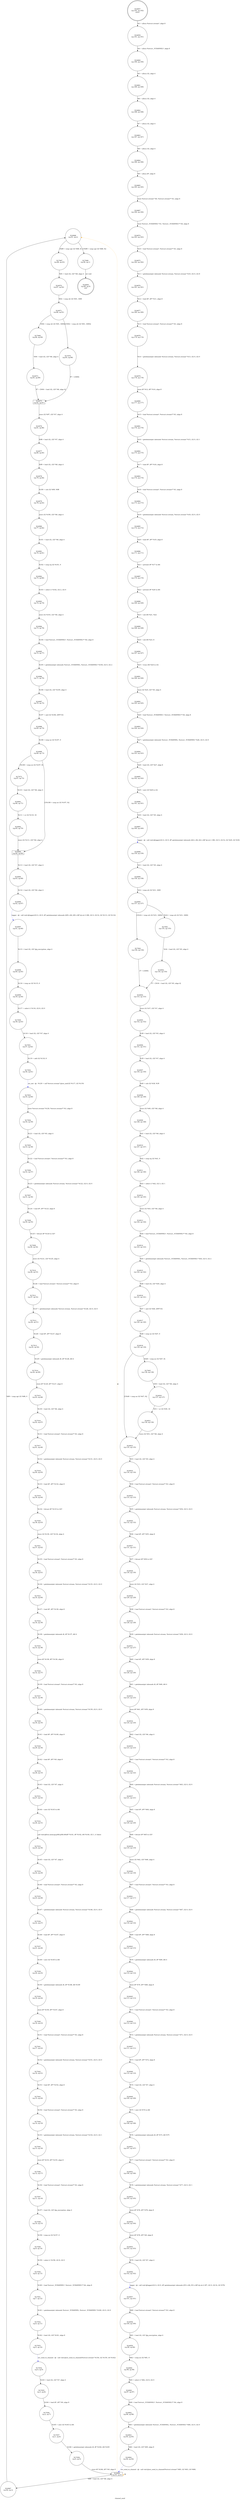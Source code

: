 digraph channel_send {
label="channel_send"
16856 [label="N16856\n(rp:89, ep:0)\nexit", shape="doublecircle"]
16857 [label="N16857\n(rp:192, ep:192)\nentry", shape="doublecircle"]
16857 -> 16859 [label="%3 = alloca %struct.stream*, align 8"]
16859 [label="N16859\n(rp:191, ep:191)", shape="circle"]
16859 -> 16860 [label="%4 = alloca %struct._VCHANNEL*, align 8"]
16860 [label="N16860\n(rp:190, ep:190)", shape="circle"]
16860 -> 16861 [label="%5 = alloca i32, align 4"]
16861 [label="N16861\n(rp:189, ep:189)", shape="circle"]
16861 -> 16862 [label="%6 = alloca i32, align 4"]
16862 [label="N16862\n(rp:188, ep:188)", shape="circle"]
16862 -> 16863 [label="%7 = alloca i32, align 4"]
16863 [label="N16863\n(rp:187, ep:187)", shape="circle"]
16863 -> 16864 [label="%8 = alloca i32, align 4"]
16864 [label="N16864\n(rp:186, ep:186)", shape="circle"]
16864 -> 16865 [label="%9 = alloca i8*, align 8"]
16865 [label="N16865\n(rp:185, ep:185)", shape="circle"]
16865 -> 16867 [label="store %struct.stream* %0, %struct.stream** %3, align 8"]
16867 [label="N16867\n(rp:184, ep:184)", shape="circle"]
16867 -> 16874 [label="store %struct._VCHANNEL* %1, %struct._VCHANNEL** %4, align 8"]
16874 [label="N16874\n(rp:183, ep:183)", shape="circle"]
16874 -> 16875 [label="%10 = load %struct.stream*, %struct.stream** %3, align 8"]
16875 [label="N16875\n(rp:182, ep:182)", shape="circle"]
16875 -> 16876 [label="%11 = getelementptr inbounds %struct.stream, %struct.stream* %10, i32 0, i32 8"]
16876 [label="N16876\n(rp:181, ep:181)", shape="circle"]
16876 -> 16877 [label="%12 = load i8*, i8** %11, align 8"]
16877 [label="N16877\n(rp:180, ep:180)", shape="circle"]
16877 -> 16878 [label="%13 = load %struct.stream*, %struct.stream** %3, align 8"]
16878 [label="N16878\n(rp:179, ep:179)", shape="circle"]
16878 -> 16879 [label="%14 = getelementptr inbounds %struct.stream, %struct.stream* %13, i32 0, i32 0"]
16879 [label="N16879\n(rp:178, ep:178)", shape="circle"]
16879 -> 16880 [label="store i8* %12, i8** %14, align 8"]
16880 [label="N16880\n(rp:177, ep:177)", shape="circle"]
16880 -> 16881 [label="%15 = load %struct.stream*, %struct.stream** %3, align 8"]
16881 [label="N16881\n(rp:176, ep:176)", shape="circle"]
16881 -> 16882 [label="%16 = getelementptr inbounds %struct.stream, %struct.stream* %15, i32 0, i32 1"]
16882 [label="N16882\n(rp:175, ep:175)", shape="circle"]
16882 -> 16883 [label="%17 = load i8*, i8** %16, align 8"]
16883 [label="N16883\n(rp:174, ep:174)", shape="circle"]
16883 -> 16884 [label="%18 = load %struct.stream*, %struct.stream** %3, align 8"]
16884 [label="N16884\n(rp:173, ep:173)", shape="circle"]
16884 -> 16885 [label="%19 = getelementptr inbounds %struct.stream, %struct.stream* %18, i32 0, i32 0"]
16885 [label="N16885\n(rp:172, ep:172)", shape="circle"]
16885 -> 16886 [label="%20 = load i8*, i8** %19, align 8"]
16886 [label="N16886\n(rp:171, ep:171)", shape="circle"]
16886 -> 16887 [label="%21 = ptrtoint i8* %17 to i64"]
16887 [label="N16887\n(rp:170, ep:170)", shape="circle"]
16887 -> 16888 [label="%22 = ptrtoint i8* %20 to i64"]
16888 [label="N16888\n(rp:169, ep:169)", shape="circle"]
16888 -> 16889 [label="%23 = sub i64 %21, %22"]
16889 [label="N16889\n(rp:168, ep:168)", shape="circle"]
16889 -> 16890 [label="%24 = sub i64 %23, 8"]
16890 [label="N16890\n(rp:167, ep:167)", shape="circle"]
16890 -> 16891 [label="%25 = trunc i64 %24 to i32"]
16891 [label="N16891\n(rp:166, ep:166)", shape="circle"]
16891 -> 16892 [label="store i32 %25, i32* %5, align 4"]
16892 [label="N16892\n(rp:165, ep:165)", shape="circle"]
16892 -> 16893 [label="%26 = load %struct._VCHANNEL*, %struct._VCHANNEL** %4, align 8"]
16893 [label="N16893\n(rp:164, ep:164)", shape="circle"]
16893 -> 16894 [label="%27 = getelementptr inbounds %struct._VCHANNEL, %struct._VCHANNEL* %26, i32 0, i32 0"]
16894 [label="N16894\n(rp:163, ep:163)", shape="circle"]
16894 -> 16895 [label="%28 = load i16, i16* %27, align 8"]
16895 [label="N16895\n(rp:162, ep:162)", shape="circle"]
16895 -> 16896 [label="%29 = zext i16 %28 to i32"]
16896 [label="N16896\n(rp:161, ep:161)", shape="circle"]
16896 -> 16897 [label="%30 = load i32, i32* %5, align 4"]
16897 [label="N16897\n(rp:160, ep:160)", shape="circle"]
16897 -> 16898 [label="logger --@-- call void @logger(i32 4, i32 0, i8* getelementptr inbounds ([42 x i8], [42 x i8]* @.str.1.186, i32 0, i32 0), i32 %29, i32 %30)", style="dashed", color="blue"]
16898 [label="N16898\n(rp:159, ep:159)", shape="circle"]
16898 -> 16899 [label="%31 = load i32, i32* %5, align 4"]
16899 [label="N16899\n(rp:158, ep:158)", shape="circle"]
16899 -> 16900 [label="%32 = icmp ult i32 %31, 1600"]
16900 [label="N16900\n(rp:157, ep:157)", shape="circle"]
16900 -> 17061 [label="[%32 = icmp ult i32 %31, 1600]"]
16900 -> 17062 [label="[!(%32 = icmp ult i32 %31, 1600)]"]
16902 [label="N16902\n(rp:154, ep:154)", shape="circle"]
16902 -> 16904 [label="37 = [%34 = load i32, i32* %5, align 4]"]
16904 [label="N16904\n(rp:153, ep:153)", shape="circle"]
16904 -> 16905 [label="store i32 %37, i32* %7, align 4"]
16905 [label="N16905\n(rp:152, ep:152)", shape="circle"]
16905 -> 16906 [label="%38 = load i32, i32* %5, align 4"]
16906 [label="N16906\n(rp:151, ep:151)", shape="circle"]
16906 -> 16907 [label="%39 = load i32, i32* %7, align 4"]
16907 [label="N16907\n(rp:150, ep:150)", shape="circle"]
16907 -> 16908 [label="%40 = sub i32 %38, %39"]
16908 [label="N16908\n(rp:149, ep:149)", shape="circle"]
16908 -> 16909 [label="store i32 %40, i32* %8, align 4"]
16909 [label="N16909\n(rp:148, ep:148)", shape="circle"]
16909 -> 16910 [label="%41 = load i32, i32* %8, align 4"]
16910 [label="N16910\n(rp:147, ep:147)", shape="circle"]
16910 -> 16911 [label="%42 = icmp eq i32 %41, 0"]
16911 [label="N16911\n(rp:146, ep:146)", shape="circle"]
16911 -> 16912 [label="%43 = select i1 %42, i32 3, i32 1"]
16912 [label="N16912\n(rp:145, ep:145)", shape="circle"]
16912 -> 16913 [label="store i32 %43, i32* %6, align 4"]
16913 [label="N16913\n(rp:144, ep:144)", shape="circle"]
16913 -> 16914 [label="%44 = load %struct._VCHANNEL*, %struct._VCHANNEL** %4, align 8"]
16914 [label="N16914\n(rp:143, ep:143)", shape="circle"]
16914 -> 16915 [label="%45 = getelementptr inbounds %struct._VCHANNEL, %struct._VCHANNEL* %44, i32 0, i32 2"]
16915 [label="N16915\n(rp:142, ep:142)", shape="circle"]
16915 -> 16916 [label="%46 = load i32, i32* %45, align 4"]
16916 [label="N16916\n(rp:141, ep:141)", shape="circle"]
16916 -> 16917 [label="%47 = and i32 %46, 2097152"]
16917 [label="N16917\n(rp:140, ep:140)", shape="circle"]
16917 -> 16918 [label="%48 = icmp ne i32 %47, 0"]
16918 [label="N16918\n(rp:139, ep:139)", shape="circle"]
16918 -> 17065 [label="[%48 = icmp ne i32 %47, 0]"]
16918 -> 16923 [label="[!(%48 = icmp ne i32 %47, 0)]"]
16920 [label="N16920\n(rp:137, ep:137)", shape="circle"]
16920 -> 16921 [label="%51 = or i32 %50, 16"]
16921 [label="N16921\n(rp:136, ep:136)", shape="circle"]
16921 -> 16923 [label="store i32 %51, i32* %6, align 4"]
16923 [label="N16923\n(rp:135, ep:135)", shape="circle"]
16923 -> 16924 [label="%53 = load i32, i32* %5, align 4"]
16924 [label="N16924\n(rp:134, ep:134)", shape="circle"]
16924 -> 16925 [label="%54 = load %struct.stream*, %struct.stream** %3, align 8"]
16925 [label="N16925\n(rp:133, ep:133)", shape="circle"]
16925 -> 16926 [label="%55 = getelementptr inbounds %struct.stream, %struct.stream* %54, i32 0, i32 0"]
16926 [label="N16926\n(rp:132, ep:132)", shape="circle"]
16926 -> 16927 [label="%56 = load i8*, i8** %55, align 8"]
16927 [label="N16927\n(rp:131, ep:131)", shape="circle"]
16927 -> 16928 [label="%57 = bitcast i8* %56 to i32*"]
16928 [label="N16928\n(rp:130, ep:130)", shape="circle"]
16928 -> 16929 [label="store i32 %53, i32* %57, align 4"]
16929 [label="N16929\n(rp:129, ep:129)", shape="circle"]
16929 -> 16930 [label="%58 = load %struct.stream*, %struct.stream** %3, align 8"]
16930 [label="N16930\n(rp:128, ep:128)", shape="circle"]
16930 -> 16931 [label="%59 = getelementptr inbounds %struct.stream, %struct.stream* %58, i32 0, i32 0"]
16931 [label="N16931\n(rp:127, ep:127)", shape="circle"]
16931 -> 16932 [label="%60 = load i8*, i8** %59, align 8"]
16932 [label="N16932\n(rp:126, ep:126)", shape="circle"]
16932 -> 16933 [label="%61 = getelementptr inbounds i8, i8* %60, i64 4"]
16933 [label="N16933\n(rp:125, ep:125)", shape="circle"]
16933 -> 16934 [label="store i8* %61, i8** %59, align 8"]
16934 [label="N16934\n(rp:124, ep:124)", shape="circle"]
16934 -> 16935 [label="%62 = load i32, i32* %6, align 4"]
16935 [label="N16935\n(rp:123, ep:123)", shape="circle"]
16935 -> 16936 [label="%63 = load %struct.stream*, %struct.stream** %3, align 8"]
16936 [label="N16936\n(rp:122, ep:122)", shape="circle"]
16936 -> 16937 [label="%64 = getelementptr inbounds %struct.stream, %struct.stream* %63, i32 0, i32 0"]
16937 [label="N16937\n(rp:121, ep:121)", shape="circle"]
16937 -> 16938 [label="%65 = load i8*, i8** %64, align 8"]
16938 [label="N16938\n(rp:120, ep:120)", shape="circle"]
16938 -> 16939 [label="%66 = bitcast i8* %65 to i32*"]
16939 [label="N16939\n(rp:119, ep:119)", shape="circle"]
16939 -> 16940 [label="store i32 %62, i32* %66, align 4"]
16940 [label="N16940\n(rp:118, ep:118)", shape="circle"]
16940 -> 16941 [label="%67 = load %struct.stream*, %struct.stream** %3, align 8"]
16941 [label="N16941\n(rp:117, ep:117)", shape="circle"]
16941 -> 16942 [label="%68 = getelementptr inbounds %struct.stream, %struct.stream* %67, i32 0, i32 0"]
16942 [label="N16942\n(rp:116, ep:116)", shape="circle"]
16942 -> 16943 [label="%69 = load i8*, i8** %68, align 8"]
16943 [label="N16943\n(rp:115, ep:115)", shape="circle"]
16943 -> 16944 [label="%70 = getelementptr inbounds i8, i8* %69, i64 4"]
16944 [label="N16944\n(rp:114, ep:114)", shape="circle"]
16944 -> 16945 [label="store i8* %70, i8** %68, align 8"]
16945 [label="N16945\n(rp:113, ep:113)", shape="circle"]
16945 -> 16946 [label="%71 = load %struct.stream*, %struct.stream** %3, align 8"]
16946 [label="N16946\n(rp:112, ep:112)", shape="circle"]
16946 -> 16947 [label="%72 = getelementptr inbounds %struct.stream, %struct.stream* %71, i32 0, i32 0"]
16947 [label="N16947\n(rp:111, ep:111)", shape="circle"]
16947 -> 16948 [label="%73 = load i8*, i8** %72, align 8"]
16948 [label="N16948\n(rp:110, ep:110)", shape="circle"]
16948 -> 16949 [label="%74 = load i32, i32* %7, align 4"]
16949 [label="N16949\n(rp:109, ep:109)", shape="circle"]
16949 -> 16950 [label="%75 = zext i32 %74 to i64"]
16950 [label="N16950\n(rp:108, ep:108)", shape="circle"]
16950 -> 16951 [label="%76 = getelementptr inbounds i8, i8* %73, i64 %75"]
16951 [label="N16951\n(rp:107, ep:107)", shape="circle"]
16951 -> 16952 [label="%77 = load %struct.stream*, %struct.stream** %3, align 8"]
16952 [label="N16952\n(rp:106, ep:106)", shape="circle"]
16952 -> 16953 [label="%78 = getelementptr inbounds %struct.stream, %struct.stream* %77, i32 0, i32 1"]
16953 [label="N16953\n(rp:105, ep:105)", shape="circle"]
16953 -> 16954 [label="store i8* %76, i8** %78, align 8"]
16954 [label="N16954\n(rp:104, ep:104)", shape="circle"]
16954 -> 16955 [label="store i8* %76, i8** %9, align 8"]
16955 [label="N16955\n(rp:103, ep:103)", shape="circle"]
16955 -> 16956 [label="%79 = load i32, i32* %7, align 4"]
16956 [label="N16956\n(rp:102, ep:102)", shape="circle"]
16956 -> 16957 [label="logger --@-- call void @logger(i32 4, i32 0, i8* getelementptr inbounds ([53 x i8], [53 x i8]* @.str.2.187, i32 0, i32 0), i32 %79)", style="dashed", color="blue"]
16957 [label="N16957\n(rp:101, ep:101)", shape="circle"]
16957 -> 16958 [label="%80 = load %struct.stream*, %struct.stream** %3, align 8"]
16958 [label="N16958\n(rp:100, ep:100)", shape="circle"]
16958 -> 16959 [label="%81 = load i32, i32* @g_encryption, align 4"]
16959 [label="N16959\n(rp:99, ep:99)", shape="circle"]
16959 -> 16960 [label="%82 = icmp ne i32 %81, 0"]
16960 [label="N16960\n(rp:98, ep:98)", shape="circle"]
16960 -> 16961 [label="%83 = select i1 %82, i32 8, i32 0"]
16961 [label="N16961\n(rp:97, ep:97)", shape="circle"]
16961 -> 16962 [label="%84 = load %struct._VCHANNEL*, %struct._VCHANNEL** %4, align 8"]
16962 [label="N16962\n(rp:96, ep:96)", shape="circle"]
16962 -> 16963 [label="%85 = getelementptr inbounds %struct._VCHANNEL, %struct._VCHANNEL* %84, i32 0, i32 0"]
16963 [label="N16963\n(rp:95, ep:95)", shape="circle"]
16963 -> 16964 [label="%86 = load i16, i16* %85, align 8"]
16964 [label="N16964\n(rp:94, ep:94)", shape="circle"]
16964 -> 16966 [label="sec_send_to_channel --@-- call void @sec_send_to_channel(%struct.stream* %80, i32 %83, i16 %86)", style="dashed", color="blue"]
16966 [label="N16966\n(rp:93, ep:4)", shape="box"]
16966 -> 16967 [label="%88 = load i32, i32* %8, align 4"]
16966 -> 16966 [label="@", style="dashed", color="orange"]
16966 -> 16968 [label="@", style="dashed", color="orange"]
16967 [label="N16967\n(rp:92, ep:3)", shape="circle"]
16967 -> 16968 [label="%89 = icmp ugt i32 %88, 0"]
16968 [label="N16968\n(rp:91, ep:2)", shape="circle"]
16968 -> 17067 [label="[%89 = icmp ugt i32 %88, 0]"]
16968 -> 17068 [label="[!(%89 = icmp ugt i32 %88, 0)]"]
16970 [label="N16970\n(rp:87, ep:92)", shape="circle"]
16970 -> 16971 [label="%92 = icmp ult i32 %91, 1600"]
16971 [label="N16971\n(rp:86, ep:91)", shape="circle"]
16971 -> 17069 [label="[%92 = icmp ult i32 %91, 1600]"]
16971 -> 17070 [label="[!(%92 = icmp ult i32 %91, 1600)]"]
16973 [label="N16973\n(rp:83, ep:89)", shape="circle"]
16973 -> 16975 [label="97 = [%94 = load i32, i32* %8, align 4]"]
16975 [label="N16975\n(rp:82, ep:87)", shape="box"]
16975 -> 16976 [label="store i32 %97, i32* %7, align 4"]
16976 [label="N16976\n(rp:81, ep:86)", shape="circle"]
16976 -> 16977 [label="%98 = load i32, i32* %7, align 4"]
16977 [label="N16977\n(rp:80, ep:85)", shape="circle"]
16977 -> 16978 [label="%99 = load i32, i32* %8, align 4"]
16978 [label="N16978\n(rp:79, ep:84)", shape="circle"]
16978 -> 16979 [label="%100 = sub i32 %99, %98"]
16979 [label="N16979\n(rp:78, ep:83)", shape="circle"]
16979 -> 16980 [label="store i32 %100, i32* %8, align 4"]
16980 [label="N16980\n(rp:77, ep:82)", shape="circle"]
16980 -> 16981 [label="%101 = load i32, i32* %8, align 4"]
16981 [label="N16981\n(rp:76, ep:81)", shape="circle"]
16981 -> 16982 [label="%102 = icmp eq i32 %101, 0"]
16982 [label="N16982\n(rp:75, ep:80)", shape="circle"]
16982 -> 16983 [label="%103 = select i1 %102, i32 2, i32 0"]
16983 [label="N16983\n(rp:74, ep:79)", shape="circle"]
16983 -> 16984 [label="store i32 %103, i32* %6, align 4"]
16984 [label="N16984\n(rp:73, ep:78)", shape="circle"]
16984 -> 16985 [label="%104 = load %struct._VCHANNEL*, %struct._VCHANNEL** %4, align 8"]
16985 [label="N16985\n(rp:72, ep:77)", shape="circle"]
16985 -> 16986 [label="%105 = getelementptr inbounds %struct._VCHANNEL, %struct._VCHANNEL* %104, i32 0, i32 2"]
16986 [label="N16986\n(rp:71, ep:76)", shape="circle"]
16986 -> 16987 [label="%106 = load i32, i32* %105, align 4"]
16987 [label="N16987\n(rp:70, ep:75)", shape="circle"]
16987 -> 16988 [label="%107 = and i32 %106, 2097152"]
16988 [label="N16988\n(rp:69, ep:74)", shape="circle"]
16988 -> 16989 [label="%108 = icmp ne i32 %107, 0"]
16989 [label="N16989\n(rp:68, ep:73)", shape="circle"]
16989 -> 17073 [label="[%108 = icmp ne i32 %107, 0]"]
16989 -> 16994 [label="[!(%108 = icmp ne i32 %107, 0)]"]
16991 [label="N16991\n(rp:66, ep:71)", shape="circle"]
16991 -> 16992 [label="%111 = or i32 %110, 16"]
16992 [label="N16992\n(rp:65, ep:70)", shape="circle"]
16992 -> 16994 [label="store i32 %111, i32* %6, align 4"]
16994 [label="N16994\n(rp:64, ep:69)", shape="box"]
16994 -> 16995 [label="%113 = load i32, i32* %7, align 4"]
16995 [label="N16995\n(rp:63, ep:68)", shape="circle"]
16995 -> 16996 [label="%114 = load i32, i32* %6, align 4"]
16996 [label="N16996\n(rp:62, ep:67)", shape="circle"]
16996 -> 16997 [label="logger --@-- call void @logger(i32 4, i32 0, i8* getelementptr inbounds ([49 x i8], [49 x i8]* @.str.3.188, i32 0, i32 0), i32 %113, i32 %114)", style="dashed", color="blue"]
16997 [label="N16997\n(rp:61, ep:66)", shape="circle"]
16997 -> 16998 [label="%115 = load i32, i32* @g_encryption, align 4"]
16998 [label="N16998\n(rp:60, ep:65)", shape="circle"]
16998 -> 16999 [label="%116 = icmp ne i32 %115, 0"]
16999 [label="N16999\n(rp:59, ep:64)", shape="circle"]
16999 -> 17000 [label="%117 = select i1 %116, i32 8, i32 0"]
17000 [label="N17000\n(rp:58, ep:63)", shape="circle"]
17000 -> 17001 [label="%118 = load i32, i32* %7, align 4"]
17001 [label="N17001\n(rp:57, ep:62)", shape="circle"]
17001 -> 17002 [label="%119 = add i32 %118, 8"]
17002 [label="N17002\n(rp:56, ep:61)", shape="circle"]
17002 -> 17003 [label="sec_init --@-- %120 = call %struct.stream* @sec_init(i32 %117, i32 %119)", style="dashed", color="blue"]
17003 [label="N17003\n(rp:55, ep:60)", shape="circle"]
17003 -> 17004 [label="store %struct.stream* %120, %struct.stream** %3, align 8"]
17004 [label="N17004\n(rp:54, ep:59)", shape="circle"]
17004 -> 17005 [label="%121 = load i32, i32* %5, align 4"]
17005 [label="N17005\n(rp:53, ep:58)", shape="circle"]
17005 -> 17006 [label="%122 = load %struct.stream*, %struct.stream** %3, align 8"]
17006 [label="N17006\n(rp:52, ep:57)", shape="circle"]
17006 -> 17007 [label="%123 = getelementptr inbounds %struct.stream, %struct.stream* %122, i32 0, i32 0"]
17007 [label="N17007\n(rp:51, ep:56)", shape="circle"]
17007 -> 17008 [label="%124 = load i8*, i8** %123, align 8"]
17008 [label="N17008\n(rp:50, ep:55)", shape="circle"]
17008 -> 17009 [label="%125 = bitcast i8* %124 to i32*"]
17009 [label="N17009\n(rp:49, ep:54)", shape="circle"]
17009 -> 17010 [label="store i32 %121, i32* %125, align 4"]
17010 [label="N17010\n(rp:48, ep:53)", shape="circle"]
17010 -> 17011 [label="%126 = load %struct.stream*, %struct.stream** %3, align 8"]
17011 [label="N17011\n(rp:47, ep:52)", shape="circle"]
17011 -> 17012 [label="%127 = getelementptr inbounds %struct.stream, %struct.stream* %126, i32 0, i32 0"]
17012 [label="N17012\n(rp:46, ep:51)", shape="circle"]
17012 -> 17013 [label="%128 = load i8*, i8** %127, align 8"]
17013 [label="N17013\n(rp:45, ep:50)", shape="circle"]
17013 -> 17014 [label="%129 = getelementptr inbounds i8, i8* %128, i64 4"]
17014 [label="N17014\n(rp:44, ep:49)", shape="circle"]
17014 -> 17015 [label="store i8* %129, i8** %127, align 8"]
17015 [label="N17015\n(rp:43, ep:48)", shape="circle"]
17015 -> 17016 [label="%130 = load i32, i32* %6, align 4"]
17016 [label="N17016\n(rp:42, ep:47)", shape="circle"]
17016 -> 17017 [label="%131 = load %struct.stream*, %struct.stream** %3, align 8"]
17017 [label="N17017\n(rp:41, ep:46)", shape="circle"]
17017 -> 17018 [label="%132 = getelementptr inbounds %struct.stream, %struct.stream* %131, i32 0, i32 0"]
17018 [label="N17018\n(rp:40, ep:45)", shape="circle"]
17018 -> 17019 [label="%133 = load i8*, i8** %132, align 8"]
17019 [label="N17019\n(rp:39, ep:44)", shape="circle"]
17019 -> 17020 [label="%134 = bitcast i8* %133 to i32*"]
17020 [label="N17020\n(rp:38, ep:43)", shape="circle"]
17020 -> 17021 [label="store i32 %130, i32* %134, align 4"]
17021 [label="N17021\n(rp:37, ep:42)", shape="circle"]
17021 -> 17022 [label="%135 = load %struct.stream*, %struct.stream** %3, align 8"]
17022 [label="N17022\n(rp:36, ep:41)", shape="circle"]
17022 -> 17023 [label="%136 = getelementptr inbounds %struct.stream, %struct.stream* %135, i32 0, i32 0"]
17023 [label="N17023\n(rp:35, ep:40)", shape="circle"]
17023 -> 17024 [label="%137 = load i8*, i8** %136, align 8"]
17024 [label="N17024\n(rp:34, ep:39)", shape="circle"]
17024 -> 17025 [label="%138 = getelementptr inbounds i8, i8* %137, i64 4"]
17025 [label="N17025\n(rp:33, ep:38)", shape="circle"]
17025 -> 17026 [label="store i8* %138, i8** %136, align 8"]
17026 [label="N17026\n(rp:32, ep:37)", shape="circle"]
17026 -> 17027 [label="%139 = load %struct.stream*, %struct.stream** %3, align 8"]
17027 [label="N17027\n(rp:31, ep:36)", shape="circle"]
17027 -> 17028 [label="%140 = getelementptr inbounds %struct.stream, %struct.stream* %139, i32 0, i32 0"]
17028 [label="N17028\n(rp:30, ep:35)", shape="circle"]
17028 -> 17029 [label="%141 = load i8*, i8** %140, align 8"]
17029 [label="N17029\n(rp:29, ep:34)", shape="circle"]
17029 -> 17030 [label="%142 = load i8*, i8** %9, align 8"]
17030 [label="N17030\n(rp:28, ep:33)", shape="circle"]
17030 -> 17031 [label="%143 = load i32, i32* %7, align 4"]
17031 [label="N17031\n(rp:27, ep:32)", shape="circle"]
17031 -> 17032 [label="%144 = zext i32 %143 to i64"]
17032 [label="N17032\n(rp:26, ep:31)", shape="circle"]
17032 -> 17033 [label="call void @llvm.memcpy.p0i8.p0i8.i64(i8* %141, i8* %142, i64 %144, i32 1, i1 false)"]
17033 [label="N17033\n(rp:25, ep:30)", shape="circle"]
17033 -> 17034 [label="%145 = load i32, i32* %7, align 4"]
17034 [label="N17034\n(rp:24, ep:29)", shape="circle"]
17034 -> 17035 [label="%146 = load %struct.stream*, %struct.stream** %3, align 8"]
17035 [label="N17035\n(rp:23, ep:28)", shape="circle"]
17035 -> 17036 [label="%147 = getelementptr inbounds %struct.stream, %struct.stream* %146, i32 0, i32 0"]
17036 [label="N17036\n(rp:22, ep:27)", shape="circle"]
17036 -> 17037 [label="%148 = load i8*, i8** %147, align 8"]
17037 [label="N17037\n(rp:21, ep:26)", shape="circle"]
17037 -> 17038 [label="%149 = zext i32 %145 to i64"]
17038 [label="N17038\n(rp:20, ep:25)", shape="circle"]
17038 -> 17039 [label="%150 = getelementptr inbounds i8, i8* %148, i64 %149"]
17039 [label="N17039\n(rp:19, ep:24)", shape="circle"]
17039 -> 17040 [label="store i8* %150, i8** %147, align 8"]
17040 [label="N17040\n(rp:18, ep:23)", shape="circle"]
17040 -> 17041 [label="%151 = load %struct.stream*, %struct.stream** %3, align 8"]
17041 [label="N17041\n(rp:17, ep:22)", shape="circle"]
17041 -> 17042 [label="%152 = getelementptr inbounds %struct.stream, %struct.stream* %151, i32 0, i32 0"]
17042 [label="N17042\n(rp:16, ep:21)", shape="circle"]
17042 -> 17043 [label="%153 = load i8*, i8** %152, align 8"]
17043 [label="N17043\n(rp:15, ep:20)", shape="circle"]
17043 -> 17044 [label="%154 = load %struct.stream*, %struct.stream** %3, align 8"]
17044 [label="N17044\n(rp:14, ep:19)", shape="circle"]
17044 -> 17045 [label="%155 = getelementptr inbounds %struct.stream, %struct.stream* %154, i32 0, i32 1"]
17045 [label="N17045\n(rp:13, ep:18)", shape="circle"]
17045 -> 17046 [label="store i8* %153, i8** %155, align 8"]
17046 [label="N17046\n(rp:12, ep:17)", shape="circle"]
17046 -> 17047 [label="%156 = load %struct.stream*, %struct.stream** %3, align 8"]
17047 [label="N17047\n(rp:11, ep:16)", shape="circle"]
17047 -> 17048 [label="%157 = load i32, i32* @g_encryption, align 4"]
17048 [label="N17048\n(rp:10, ep:15)", shape="circle"]
17048 -> 17049 [label="%158 = icmp ne i32 %157, 0"]
17049 [label="N17049\n(rp:9, ep:14)", shape="circle"]
17049 -> 17050 [label="%159 = select i1 %158, i32 8, i32 0"]
17050 [label="N17050\n(rp:8, ep:13)", shape="circle"]
17050 -> 17051 [label="%160 = load %struct._VCHANNEL*, %struct._VCHANNEL** %4, align 8"]
17051 [label="N17051\n(rp:7, ep:12)", shape="circle"]
17051 -> 17052 [label="%161 = getelementptr inbounds %struct._VCHANNEL, %struct._VCHANNEL* %160, i32 0, i32 0"]
17052 [label="N17052\n(rp:6, ep:11)", shape="circle"]
17052 -> 17053 [label="%162 = load i16, i16* %161, align 8"]
17053 [label="N17053\n(rp:5, ep:10)", shape="circle"]
17053 -> 17054 [label="sec_send_to_channel --@-- call void @sec_send_to_channel(%struct.stream* %156, i32 %159, i16 %162)", style="dashed", color="blue"]
17054 [label="N17054\n(rp:4, ep:9)", shape="circle"]
17054 -> 17055 [label="%163 = load i32, i32* %7, align 4"]
17055 [label="N17055\n(rp:3, ep:8)", shape="circle"]
17055 -> 17056 [label="%164 = load i8*, i8** %9, align 8"]
17056 [label="N17056\n(rp:2, ep:7)", shape="circle"]
17056 -> 17057 [label="%165 = zext i32 %163 to i64"]
17057 [label="N17057\n(rp:1, ep:6)", shape="circle"]
17057 -> 17058 [label="%166 = getelementptr inbounds i8, i8* %164, i64 %165"]
17058 [label="N17058\n(rp:0, ep:5)", shape="circle"]
17058 -> 16966 [label="store i8* %166, i8** %9, align 8"]
17061 [label="N17061\n(rp:155, ep:155)", shape="circle"]
17061 -> 16902 [label="%34 = load i32, i32* %5, align 4"]
17062 [label="N17062\n(rp:156, ep:156)", shape="circle"]
17062 -> 16904 [label="37 = [1600]"]
17065 [label="N17065\n(rp:138, ep:138)", shape="circle"]
17065 -> 16920 [label="%50 = load i32, i32* %6, align 4"]
17067 [label="N17067\n(rp:88, ep:93)", shape="circle"]
17067 -> 16970 [label="%91 = load i32, i32* %8, align 4"]
17068 [label="N17068\n(rp:90, ep:1)", shape="circle"]
17068 -> 16856 [label="ret void"]
17069 [label="N17069\n(rp:84, ep:90)", shape="circle"]
17069 -> 16973 [label="%94 = load i32, i32* %8, align 4"]
17070 [label="N17070\n(rp:85, ep:88)", shape="circle"]
17070 -> 16975 [label="97 = [1600]"]
17073 [label="N17073\n(rp:67, ep:72)", shape="circle"]
17073 -> 16991 [label="%110 = load i32, i32* %6, align 4"]
}
